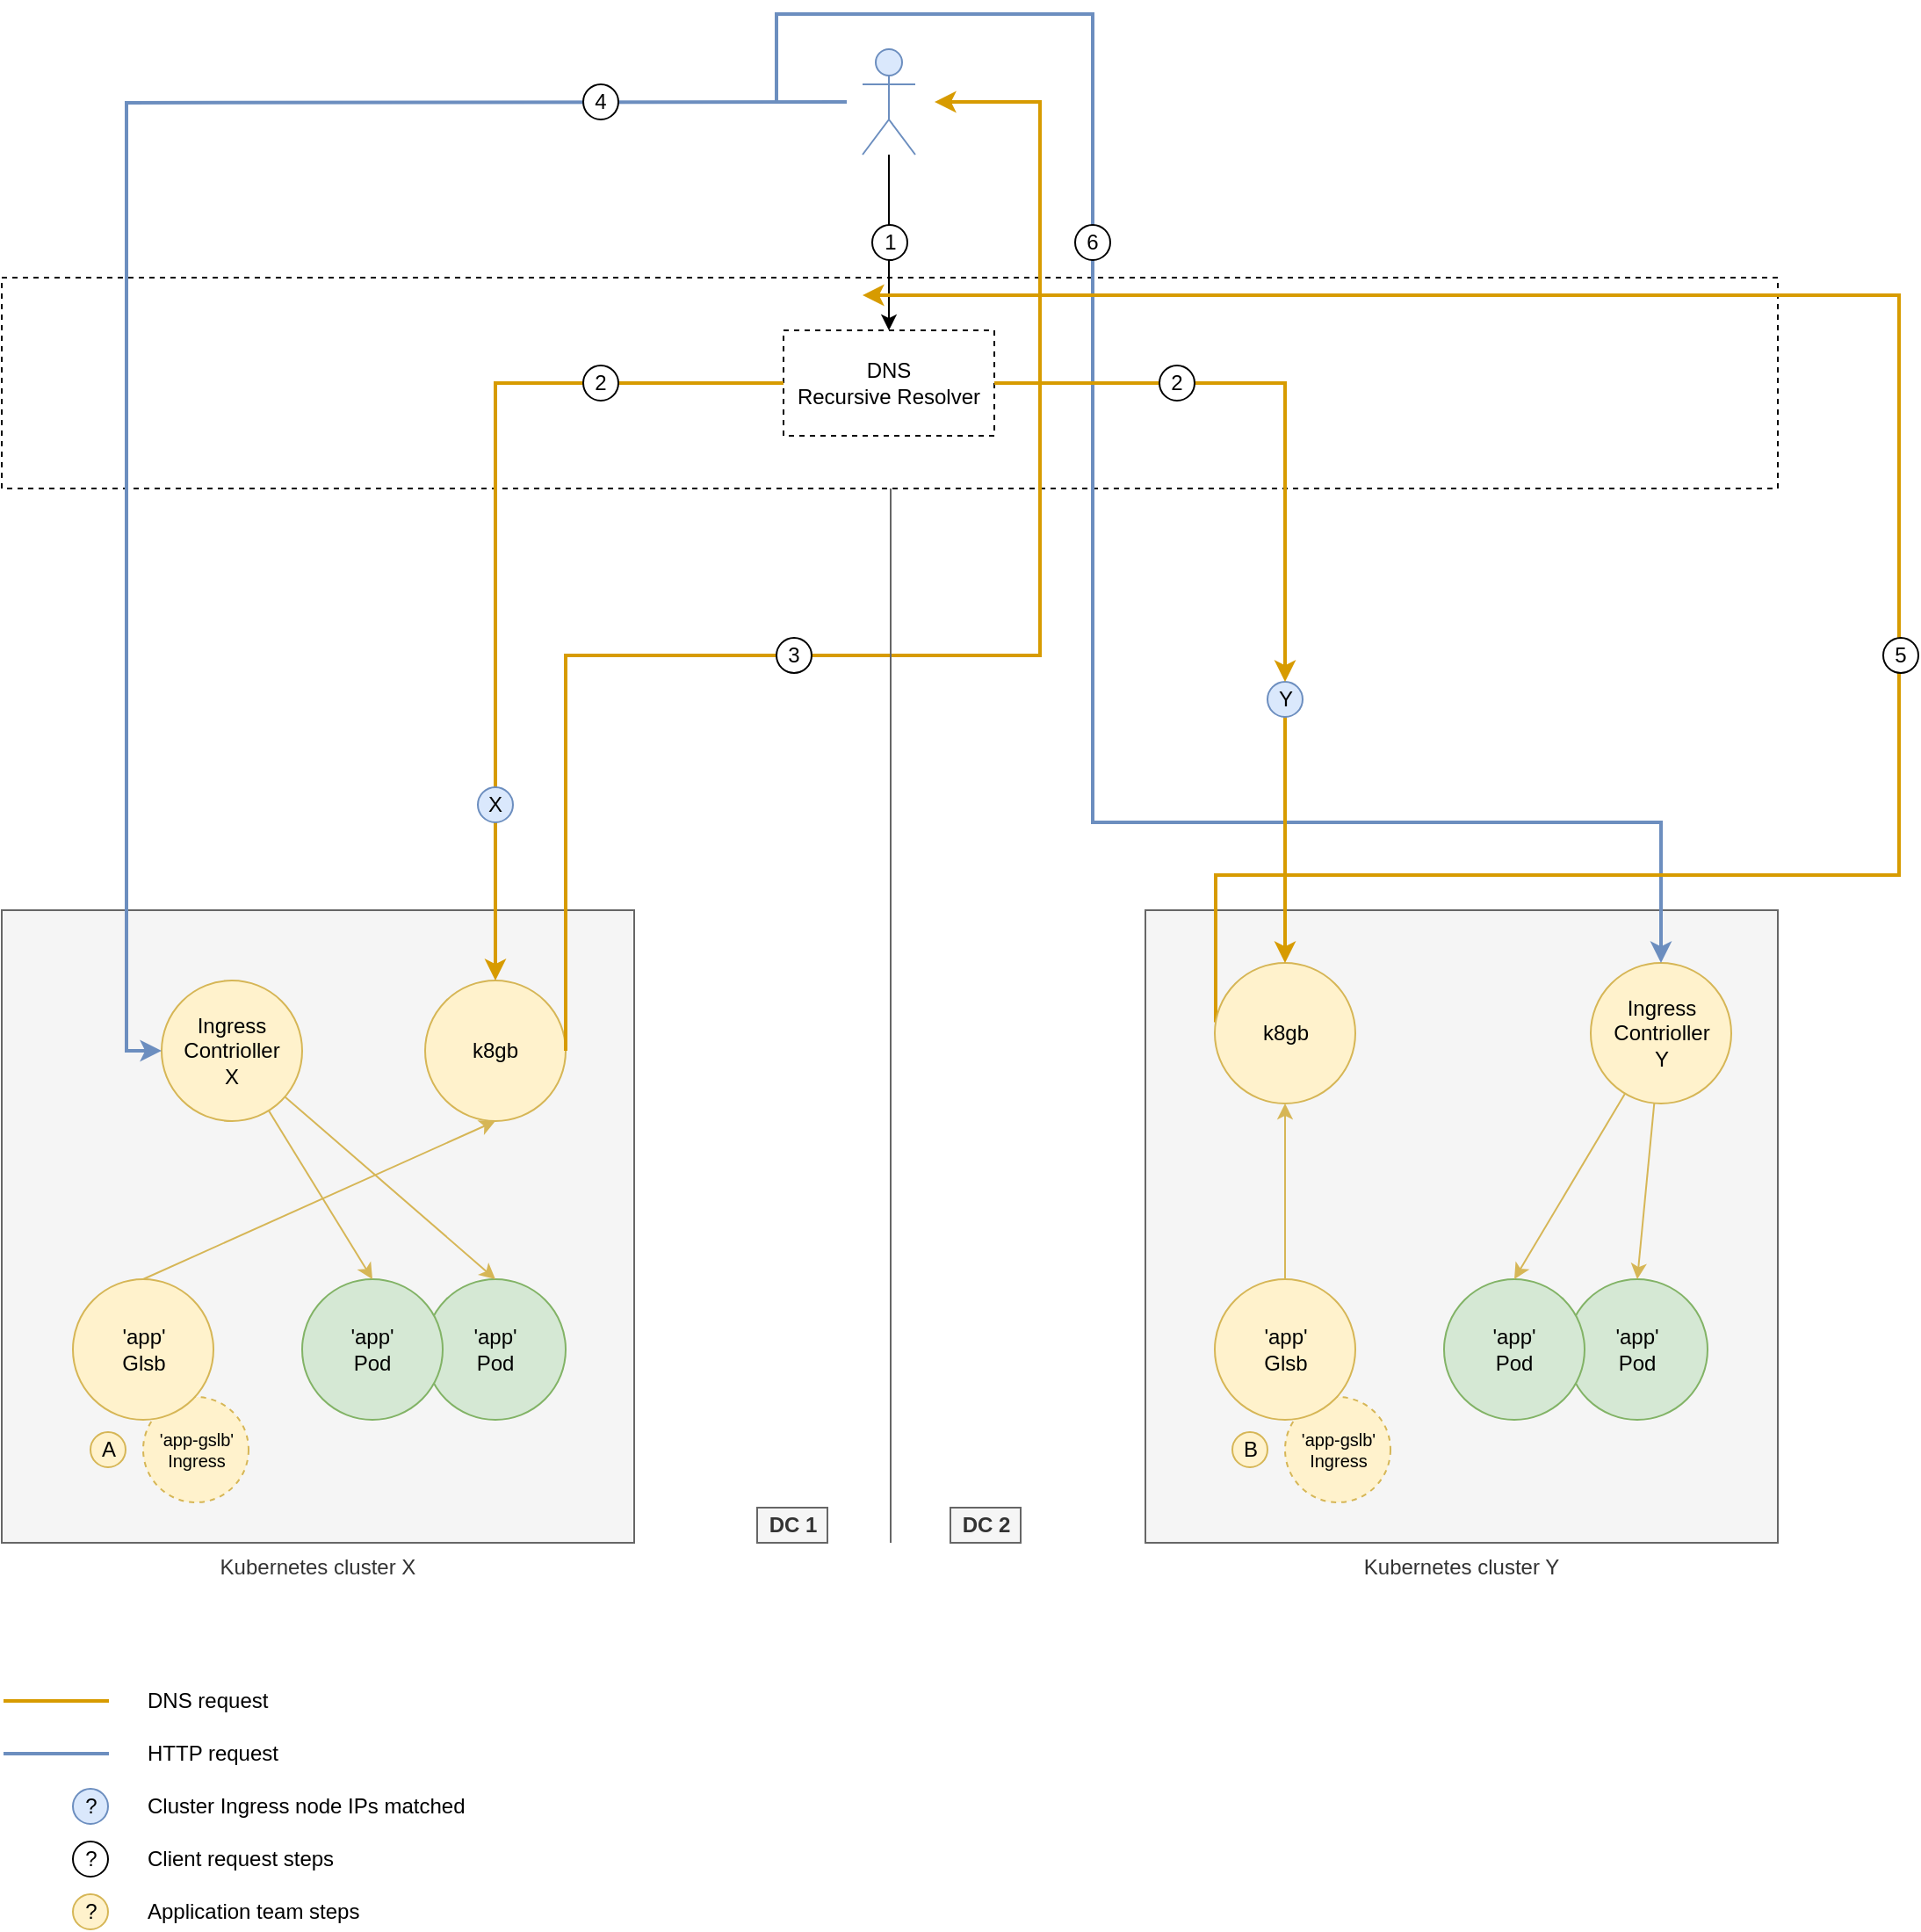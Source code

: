 <mxfile version="12.9.14" type="device"><diagram id="m2snNibHVOgX9IZcK9sQ" name="Page-1"><mxGraphModel dx="1977" dy="1190" grid="1" gridSize="10" guides="1" tooltips="1" connect="1" arrows="1" fold="1" page="1" pageScale="1" pageWidth="1654" pageHeight="1169" math="0" shadow="0"><root><mxCell id="0"/><mxCell id="1" parent="0"/><mxCell id="61hh7ba79Ea8MjFy1BD7-10" value="" style="rounded=0;whiteSpace=wrap;html=1;dashed=1;" parent="1" vertex="1"><mxGeometry x="79" y="160" width="1011" height="120" as="geometry"/></mxCell><mxCell id="61hh7ba79Ea8MjFy1BD7-31" style="edgeStyle=orthogonalEdgeStyle;rounded=0;orthogonalLoop=1;jettySize=auto;html=1;entryX=0.5;entryY=0;entryDx=0;entryDy=0;" parent="1" source="61hh7ba79Ea8MjFy1BD7-11" target="61hh7ba79Ea8MjFy1BD7-8" edge="1"><mxGeometry relative="1" as="geometry"/></mxCell><mxCell id="61hh7ba79Ea8MjFy1BD7-11" value="" style="shape=umlActor;verticalLabelPosition=bottom;labelBackgroundColor=#ffffff;verticalAlign=top;html=1;outlineConnect=0;fillColor=#dae8fc;strokeColor=#6c8ebf;" parent="1" vertex="1"><mxGeometry x="569" y="30" width="30" height="60" as="geometry"/></mxCell><mxCell id="61hh7ba79Ea8MjFy1BD7-8" value="DNS&lt;br&gt;Recursive Resolver" style="rounded=0;whiteSpace=wrap;html=1;dashed=1;" parent="1" vertex="1"><mxGeometry x="524" y="190" width="120" height="60" as="geometry"/></mxCell><mxCell id="61hh7ba79Ea8MjFy1BD7-17" value="1" style="ellipse;whiteSpace=wrap;html=1;aspect=fixed;" parent="1" vertex="1"><mxGeometry x="574.5" y="130" width="20" height="20" as="geometry"/></mxCell><mxCell id="61hh7ba79Ea8MjFy1BD7-23" value="Kubernetes cluster X" style="rounded=0;whiteSpace=wrap;html=1;fillColor=#f5f5f5;strokeColor=#666666;fontColor=#333333;labelPosition=center;verticalLabelPosition=bottom;align=center;verticalAlign=top;" parent="1" vertex="1"><mxGeometry x="79" y="520" width="360" height="360" as="geometry"/></mxCell><mxCell id="61hh7ba79Ea8MjFy1BD7-4" value="Ingress Contrioller&lt;br&gt;X" style="ellipse;whiteSpace=wrap;html=1;aspect=fixed;fillColor=#fff2cc;strokeColor=#d6b656;" parent="1" vertex="1"><mxGeometry x="170" y="560" width="80" height="80" as="geometry"/></mxCell><mxCell id="61hh7ba79Ea8MjFy1BD7-5" value="'app'&lt;br&gt;Pod" style="ellipse;whiteSpace=wrap;html=1;aspect=fixed;fillColor=#d5e8d4;strokeColor=#82b366;" parent="1" vertex="1"><mxGeometry x="320" y="730" width="80" height="80" as="geometry"/></mxCell><mxCell id="61hh7ba79Ea8MjFy1BD7-47" style="edgeStyle=none;rounded=0;orthogonalLoop=1;jettySize=auto;html=1;entryX=0.5;entryY=0;entryDx=0;entryDy=0;fillColor=#fff2cc;strokeColor=#d6b656;" parent="1" source="61hh7ba79Ea8MjFy1BD7-4" target="61hh7ba79Ea8MjFy1BD7-5" edge="1"><mxGeometry relative="1" as="geometry"/></mxCell><mxCell id="61hh7ba79Ea8MjFy1BD7-6" value="'app'&lt;br&gt;Pod" style="ellipse;whiteSpace=wrap;html=1;aspect=fixed;fillColor=#d5e8d4;strokeColor=#82b366;" parent="1" vertex="1"><mxGeometry x="250" y="730" width="80" height="80" as="geometry"/></mxCell><mxCell id="61hh7ba79Ea8MjFy1BD7-46" style="rounded=0;orthogonalLoop=1;jettySize=auto;html=1;entryX=0.5;entryY=0;entryDx=0;entryDy=0;fillColor=#fff2cc;strokeColor=#d6b656;" parent="1" source="61hh7ba79Ea8MjFy1BD7-4" target="61hh7ba79Ea8MjFy1BD7-6" edge="1"><mxGeometry relative="1" as="geometry"/></mxCell><mxCell id="61hh7ba79Ea8MjFy1BD7-25" value="k8gb" style="ellipse;whiteSpace=wrap;html=1;aspect=fixed;fillColor=#fff2cc;strokeColor=#d6b656;" parent="1" vertex="1"><mxGeometry x="320" y="560" width="80" height="80" as="geometry"/></mxCell><mxCell id="61hh7ba79Ea8MjFy1BD7-58" style="edgeStyle=none;rounded=0;orthogonalLoop=1;jettySize=auto;html=1;exitX=1;exitY=0.5;exitDx=0;exitDy=0;dashed=1;" parent="1" edge="1"><mxGeometry relative="1" as="geometry"><mxPoint x="440" y="375" as="sourcePoint"/><mxPoint x="440" y="375" as="targetPoint"/></mxGeometry></mxCell><mxCell id="61hh7ba79Ea8MjFy1BD7-43" style="edgeStyle=orthogonalEdgeStyle;rounded=0;orthogonalLoop=1;jettySize=auto;html=1;entryX=0;entryY=0.5;entryDx=0;entryDy=0;fillColor=#dae8fc;strokeColor=#6c8ebf;strokeWidth=2;" parent="1" target="61hh7ba79Ea8MjFy1BD7-4" edge="1"><mxGeometry relative="1" as="geometry"><mxPoint x="560" y="60" as="sourcePoint"/></mxGeometry></mxCell><mxCell id="61hh7ba79Ea8MjFy1BD7-35" style="edgeStyle=orthogonalEdgeStyle;rounded=0;orthogonalLoop=1;jettySize=auto;html=1;exitX=1;exitY=0.5;exitDx=0;exitDy=0;fillColor=#ffe6cc;strokeColor=#d79b00;strokeWidth=2;" parent="1" source="61hh7ba79Ea8MjFy1BD7-25" edge="1"><mxGeometry relative="1" as="geometry"><mxPoint x="363.999" y="375.333" as="sourcePoint"/><mxPoint x="610" y="60" as="targetPoint"/><Array as="points"><mxPoint x="670" y="375"/><mxPoint x="670" y="60"/></Array></mxGeometry></mxCell><mxCell id="61hh7ba79Ea8MjFy1BD7-26" style="edgeStyle=orthogonalEdgeStyle;rounded=0;orthogonalLoop=1;jettySize=auto;html=1;entryX=0.5;entryY=0;entryDx=0;entryDy=0;fillColor=#ffe6cc;strokeColor=#d79b00;strokeWidth=2;" parent="1" source="61hh7ba79Ea8MjFy1BD7-8" target="61hh7ba79Ea8MjFy1BD7-25" edge="1"><mxGeometry relative="1" as="geometry"><mxPoint x="305" y="333" as="targetPoint"/></mxGeometry></mxCell><mxCell id="61hh7ba79Ea8MjFy1BD7-27" value="2" style="ellipse;whiteSpace=wrap;html=1;aspect=fixed;fillColor=#FFFFFF;" parent="1" vertex="1"><mxGeometry x="410" y="210" width="20" height="20" as="geometry"/></mxCell><mxCell id="61hh7ba79Ea8MjFy1BD7-44" value="4" style="ellipse;whiteSpace=wrap;html=1;aspect=fixed;fillColor=#FFFFFF;" parent="1" vertex="1"><mxGeometry x="410" y="50" width="20" height="20" as="geometry"/></mxCell><mxCell id="61hh7ba79Ea8MjFy1BD7-76" value="" style="endArrow=none;html=1;strokeWidth=1;fillColor=#f5f5f5;strokeColor=#666666;rounded=0;" parent="1" edge="1"><mxGeometry width="50" height="50" relative="1" as="geometry"><mxPoint x="585" y="880" as="sourcePoint"/><mxPoint x="585" y="280" as="targetPoint"/></mxGeometry></mxCell><mxCell id="61hh7ba79Ea8MjFy1BD7-78" value="DC 1" style="text;html=1;resizable=0;points=[];autosize=1;align=center;verticalAlign=top;spacingTop=-4;fontStyle=1;fillColor=#f5f5f5;strokeColor=#666666;fontColor=#333333;" parent="1" vertex="1"><mxGeometry x="509" y="860" width="40" height="20" as="geometry"/></mxCell><mxCell id="61hh7ba79Ea8MjFy1BD7-79" value="DC 2" style="text;html=1;resizable=0;points=[];autosize=1;align=center;verticalAlign=top;spacingTop=-4;fontStyle=1;fillColor=#f5f5f5;strokeColor=#666666;fontColor=#333333;" parent="1" vertex="1"><mxGeometry x="619" y="860" width="40" height="20" as="geometry"/></mxCell><mxCell id="61hh7ba79Ea8MjFy1BD7-33" value="3" style="ellipse;whiteSpace=wrap;html=1;aspect=fixed;fillColor=#FFFFFF;" parent="1" vertex="1"><mxGeometry x="520" y="365" width="20" height="20" as="geometry"/></mxCell><mxCell id="-YQMj2CaUPlplHrFfP-6-36" value="A" style="ellipse;whiteSpace=wrap;html=1;aspect=fixed;fillColor=#fff2cc;strokeColor=#d6b656;" parent="1" vertex="1"><mxGeometry x="129.5" y="817" width="20" height="20" as="geometry"/></mxCell><mxCell id="-YQMj2CaUPlplHrFfP-6-37" value="'app-gslb'&lt;br style=&quot;font-size: 10px;&quot;&gt;Ingress" style="ellipse;whiteSpace=wrap;html=1;aspect=fixed;fillColor=#fff2cc;strokeColor=#d6b656;fontSize=10;dashed=1;" parent="1" vertex="1"><mxGeometry x="159.5" y="797" width="60" height="60" as="geometry"/></mxCell><mxCell id="-YQMj2CaUPlplHrFfP-6-39" style="edgeStyle=none;rounded=0;orthogonalLoop=1;jettySize=auto;html=1;exitX=0.5;exitY=0;exitDx=0;exitDy=0;entryX=0.5;entryY=1;entryDx=0;entryDy=0;strokeWidth=1;fontSize=10;fillColor=#fff2cc;strokeColor=#d6b656;" parent="1" source="-YQMj2CaUPlplHrFfP-6-29" target="61hh7ba79Ea8MjFy1BD7-25" edge="1"><mxGeometry relative="1" as="geometry"/></mxCell><mxCell id="-YQMj2CaUPlplHrFfP-6-29" value="'app'&lt;br&gt;Glsb" style="ellipse;whiteSpace=wrap;html=1;aspect=fixed;fillColor=#fff2cc;strokeColor=#d6b656;" parent="1" vertex="1"><mxGeometry x="119.5" y="730" width="80" height="80" as="geometry"/></mxCell><mxCell id="-YQMj2CaUPlplHrFfP-6-42" value="Kubernetes cluster Y" style="rounded=0;whiteSpace=wrap;html=1;fillColor=#f5f5f5;strokeColor=#666666;fontColor=#333333;labelPosition=center;verticalLabelPosition=bottom;align=center;verticalAlign=top;" parent="1" vertex="1"><mxGeometry x="730" y="520" width="360" height="360" as="geometry"/></mxCell><mxCell id="-YQMj2CaUPlplHrFfP-6-43" value="Ingress Contrioller&lt;br&gt;Y" style="ellipse;whiteSpace=wrap;html=1;aspect=fixed;fillColor=#fff2cc;strokeColor=#d6b656;" parent="1" vertex="1"><mxGeometry x="983.5" y="550" width="80" height="80" as="geometry"/></mxCell><mxCell id="-YQMj2CaUPlplHrFfP-6-44" value="'app'&lt;br&gt;Pod" style="ellipse;whiteSpace=wrap;html=1;aspect=fixed;fillColor=#d5e8d4;strokeColor=#82b366;" parent="1" vertex="1"><mxGeometry x="970" y="730" width="80" height="80" as="geometry"/></mxCell><mxCell id="-YQMj2CaUPlplHrFfP-6-45" style="edgeStyle=none;rounded=0;orthogonalLoop=1;jettySize=auto;html=1;entryX=0.5;entryY=0;entryDx=0;entryDy=0;fillColor=#fff2cc;strokeColor=#d6b656;" parent="1" source="-YQMj2CaUPlplHrFfP-6-43" target="-YQMj2CaUPlplHrFfP-6-44" edge="1"><mxGeometry relative="1" as="geometry"/></mxCell><mxCell id="-YQMj2CaUPlplHrFfP-6-46" value="'app'&lt;br&gt;Pod" style="ellipse;whiteSpace=wrap;html=1;aspect=fixed;fillColor=#d5e8d4;strokeColor=#82b366;" parent="1" vertex="1"><mxGeometry x="900" y="730" width="80" height="80" as="geometry"/></mxCell><mxCell id="-YQMj2CaUPlplHrFfP-6-47" style="rounded=0;orthogonalLoop=1;jettySize=auto;html=1;entryX=0.5;entryY=0;entryDx=0;entryDy=0;fillColor=#fff2cc;strokeColor=#d6b656;" parent="1" source="-YQMj2CaUPlplHrFfP-6-43" target="-YQMj2CaUPlplHrFfP-6-46" edge="1"><mxGeometry relative="1" as="geometry"/></mxCell><mxCell id="-YQMj2CaUPlplHrFfP-6-48" value="B" style="ellipse;whiteSpace=wrap;html=1;aspect=fixed;fillColor=#fff2cc;strokeColor=#d6b656;" parent="1" vertex="1"><mxGeometry x="779.5" y="817" width="20" height="20" as="geometry"/></mxCell><mxCell id="-YQMj2CaUPlplHrFfP-6-49" value="'app-gslb'&lt;br style=&quot;font-size: 10px;&quot;&gt;Ingress" style="ellipse;whiteSpace=wrap;html=1;aspect=fixed;fillColor=#fff2cc;strokeColor=#d6b656;fontSize=10;dashed=1;" parent="1" vertex="1"><mxGeometry x="809.5" y="797" width="60" height="60" as="geometry"/></mxCell><mxCell id="-YQMj2CaUPlplHrFfP-6-50" value="'app'&lt;br&gt;Glsb" style="ellipse;whiteSpace=wrap;html=1;aspect=fixed;fillColor=#fff2cc;strokeColor=#d6b656;" parent="1" vertex="1"><mxGeometry x="769.5" y="730" width="80" height="80" as="geometry"/></mxCell><mxCell id="-YQMj2CaUPlplHrFfP-6-51" style="edgeStyle=none;rounded=0;orthogonalLoop=1;jettySize=auto;html=1;exitX=0.5;exitY=0;exitDx=0;exitDy=0;entryX=0.5;entryY=1;entryDx=0;entryDy=0;strokeWidth=1;fontSize=10;fillColor=#fff2cc;strokeColor=#d6b656;" parent="1" source="-YQMj2CaUPlplHrFfP-6-50" target="61hh7ba79Ea8MjFy1BD7-69" edge="1"><mxGeometry relative="1" as="geometry"><mxPoint x="140" y="740" as="sourcePoint"/><mxPoint x="269.5" y="425" as="targetPoint"/></mxGeometry></mxCell><mxCell id="-YQMj2CaUPlplHrFfP-6-15" style="edgeStyle=orthogonalEdgeStyle;rounded=0;orthogonalLoop=1;jettySize=auto;html=1;strokeWidth=2;fillColor=#dae8fc;strokeColor=#6c8ebf;entryX=0.5;entryY=0;entryDx=0;entryDy=0;" parent="1" target="-YQMj2CaUPlplHrFfP-6-43" edge="1"><mxGeometry relative="1" as="geometry"><mxPoint x="520" y="60" as="sourcePoint"/><mxPoint x="869" y="593" as="targetPoint"/><Array as="points"><mxPoint x="520" y="10"/><mxPoint x="700" y="10"/><mxPoint x="700" y="470"/><mxPoint x="1024" y="470"/></Array></mxGeometry></mxCell><mxCell id="-YQMj2CaUPlplHrFfP-6-53" style="edgeStyle=orthogonalEdgeStyle;rounded=0;orthogonalLoop=1;jettySize=auto;html=1;fillColor=#ffe6cc;strokeColor=#d79b00;strokeWidth=2;" parent="1" edge="1" source="61hh7ba79Ea8MjFy1BD7-69"><mxGeometry relative="1" as="geometry"><mxPoint x="909" y="485" as="sourcePoint"/><mxPoint x="569" y="170" as="targetPoint"/><Array as="points"><mxPoint x="770" y="500"/><mxPoint x="1159" y="500"/><mxPoint x="1159" y="170"/></Array></mxGeometry></mxCell><mxCell id="-YQMj2CaUPlplHrFfP-6-54" value="5" style="ellipse;whiteSpace=wrap;html=1;aspect=fixed;fillColor=#FFFFFF;" parent="1" vertex="1"><mxGeometry x="1150" y="365" width="20" height="20" as="geometry"/></mxCell><mxCell id="jlMElPEevSd-pHJKUqII-1" value="6" style="ellipse;whiteSpace=wrap;html=1;aspect=fixed;fillColor=#FFFFFF;" parent="1" vertex="1"><mxGeometry x="690" y="130" width="20" height="20" as="geometry"/></mxCell><mxCell id="jlMElPEevSd-pHJKUqII-3" value="X" style="ellipse;whiteSpace=wrap;html=1;aspect=fixed;fillColor=#dae8fc;strokeColor=#6c8ebf;" parent="1" vertex="1"><mxGeometry x="350" y="450" width="20" height="20" as="geometry"/></mxCell><mxCell id="2fY7gTnCVgaNdRdEcZ71-1" value="" style="group" parent="1" vertex="1" connectable="0"><mxGeometry x="80" y="990" width="201" height="20" as="geometry"/></mxCell><mxCell id="2fY7gTnCVgaNdRdEcZ71-2" value="" style="endArrow=none;html=1;fillColor=#dae8fc;strokeColor=#6c8ebf;strokeWidth=2;" parent="2fY7gTnCVgaNdRdEcZ71-1" edge="1"><mxGeometry width="50" height="50" relative="1" as="geometry"><mxPoint y="10" as="sourcePoint"/><mxPoint x="60" y="10" as="targetPoint"/></mxGeometry></mxCell><mxCell id="2fY7gTnCVgaNdRdEcZ71-3" value="HTTP request" style="text;html=1;strokeColor=none;fillColor=none;align=left;verticalAlign=middle;whiteSpace=wrap;rounded=0;" parent="2fY7gTnCVgaNdRdEcZ71-1" vertex="1"><mxGeometry x="80" width="121" height="20" as="geometry"/></mxCell><mxCell id="2fY7gTnCVgaNdRdEcZ71-4" value="" style="group" parent="1" vertex="1" connectable="0"><mxGeometry x="80" y="960" width="201" height="20" as="geometry"/></mxCell><mxCell id="2fY7gTnCVgaNdRdEcZ71-5" value="" style="endArrow=none;html=1;fillColor=#ffe6cc;strokeColor=#d79b00;strokeWidth=2;" parent="2fY7gTnCVgaNdRdEcZ71-4" edge="1"><mxGeometry width="50" height="50" relative="1" as="geometry"><mxPoint y="10" as="sourcePoint"/><mxPoint x="60" y="10" as="targetPoint"/></mxGeometry></mxCell><mxCell id="2fY7gTnCVgaNdRdEcZ71-6" value="DNS request" style="text;html=1;strokeColor=none;fillColor=none;align=left;verticalAlign=middle;whiteSpace=wrap;rounded=0;" parent="2fY7gTnCVgaNdRdEcZ71-4" vertex="1"><mxGeometry x="80" width="121" height="20" as="geometry"/></mxCell><mxCell id="2fY7gTnCVgaNdRdEcZ71-7" value="" style="group" parent="1" vertex="1" connectable="0"><mxGeometry x="119.5" y="1020" width="240.5" height="20" as="geometry"/></mxCell><mxCell id="2fY7gTnCVgaNdRdEcZ71-8" value="?" style="ellipse;whiteSpace=wrap;html=1;aspect=fixed;fillColor=#dae8fc;strokeColor=#6c8ebf;" parent="2fY7gTnCVgaNdRdEcZ71-7" vertex="1"><mxGeometry width="20" height="20" as="geometry"/></mxCell><mxCell id="2fY7gTnCVgaNdRdEcZ71-9" value="Cluster Ingress node IPs matched" style="text;html=1;strokeColor=none;fillColor=none;align=left;verticalAlign=middle;whiteSpace=wrap;rounded=0;" parent="2fY7gTnCVgaNdRdEcZ71-7" vertex="1"><mxGeometry x="40.5" width="200" height="20" as="geometry"/></mxCell><mxCell id="2fY7gTnCVgaNdRdEcZ71-10" value="" style="group" parent="1" vertex="1" connectable="0"><mxGeometry x="119.5" y="1050" width="240.5" height="20" as="geometry"/></mxCell><mxCell id="2fY7gTnCVgaNdRdEcZ71-11" value="?" style="ellipse;whiteSpace=wrap;html=1;aspect=fixed;fillColor=#FFFFFF;" parent="2fY7gTnCVgaNdRdEcZ71-10" vertex="1"><mxGeometry width="20" height="20" as="geometry"/></mxCell><mxCell id="2fY7gTnCVgaNdRdEcZ71-12" value="Client request steps" style="text;html=1;strokeColor=none;fillColor=none;align=left;verticalAlign=middle;whiteSpace=wrap;rounded=0;" parent="2fY7gTnCVgaNdRdEcZ71-10" vertex="1"><mxGeometry x="40.5" width="200" height="20" as="geometry"/></mxCell><mxCell id="2fY7gTnCVgaNdRdEcZ71-13" value="" style="group" parent="1" vertex="1" connectable="0"><mxGeometry x="119.5" y="1080" width="240.5" height="20" as="geometry"/></mxCell><mxCell id="2fY7gTnCVgaNdRdEcZ71-14" value="?" style="ellipse;whiteSpace=wrap;html=1;aspect=fixed;fillColor=#fff2cc;strokeColor=#d6b656;" parent="2fY7gTnCVgaNdRdEcZ71-13" vertex="1"><mxGeometry width="20" height="20" as="geometry"/></mxCell><mxCell id="2fY7gTnCVgaNdRdEcZ71-15" value="Application team steps" style="text;html=1;strokeColor=none;fillColor=none;align=left;verticalAlign=middle;whiteSpace=wrap;rounded=0;" parent="2fY7gTnCVgaNdRdEcZ71-13" vertex="1"><mxGeometry x="40.5" width="200" height="20" as="geometry"/></mxCell><mxCell id="61hh7ba79Ea8MjFy1BD7-69" value="k8gb" style="ellipse;whiteSpace=wrap;html=1;aspect=fixed;fillColor=#fff2cc;strokeColor=#d6b656;" parent="1" vertex="1"><mxGeometry x="769.5" y="550" width="80" height="80" as="geometry"/></mxCell><mxCell id="-YQMj2CaUPlplHrFfP-6-1" style="edgeStyle=orthogonalEdgeStyle;rounded=0;orthogonalLoop=1;jettySize=auto;html=1;entryX=0.5;entryY=0;entryDx=0;entryDy=0;fillColor=#ffe6cc;strokeColor=#d79b00;strokeWidth=2;" parent="1" source="jlMElPEevSd-pHJKUqII-2" target="61hh7ba79Ea8MjFy1BD7-69" edge="1"><mxGeometry relative="1" as="geometry"/></mxCell><mxCell id="jlMElPEevSd-pHJKUqII-2" value="Y" style="ellipse;whiteSpace=wrap;html=1;aspect=fixed;fillColor=#dae8fc;strokeColor=#6c8ebf;" parent="1" vertex="1"><mxGeometry x="799.5" y="390" width="20" height="20" as="geometry"/></mxCell><mxCell id="7tGYj1csIH-QiYJXizpS-11" style="edgeStyle=orthogonalEdgeStyle;rounded=0;orthogonalLoop=1;jettySize=auto;html=1;entryX=0.5;entryY=0;entryDx=0;entryDy=0;fillColor=#ffe6cc;strokeColor=#d79b00;strokeWidth=2;" edge="1" parent="1" source="61hh7ba79Ea8MjFy1BD7-8" target="jlMElPEevSd-pHJKUqII-2"><mxGeometry relative="1" as="geometry"><mxPoint x="644" y="220" as="sourcePoint"/><mxPoint x="809.5" y="550" as="targetPoint"/></mxGeometry></mxCell><mxCell id="-YQMj2CaUPlplHrFfP-6-52" value="2" style="ellipse;whiteSpace=wrap;html=1;aspect=fixed;fillColor=#FFFFFF;" parent="1" vertex="1"><mxGeometry x="738" y="210" width="20" height="20" as="geometry"/></mxCell></root></mxGraphModel></diagram></mxfile>